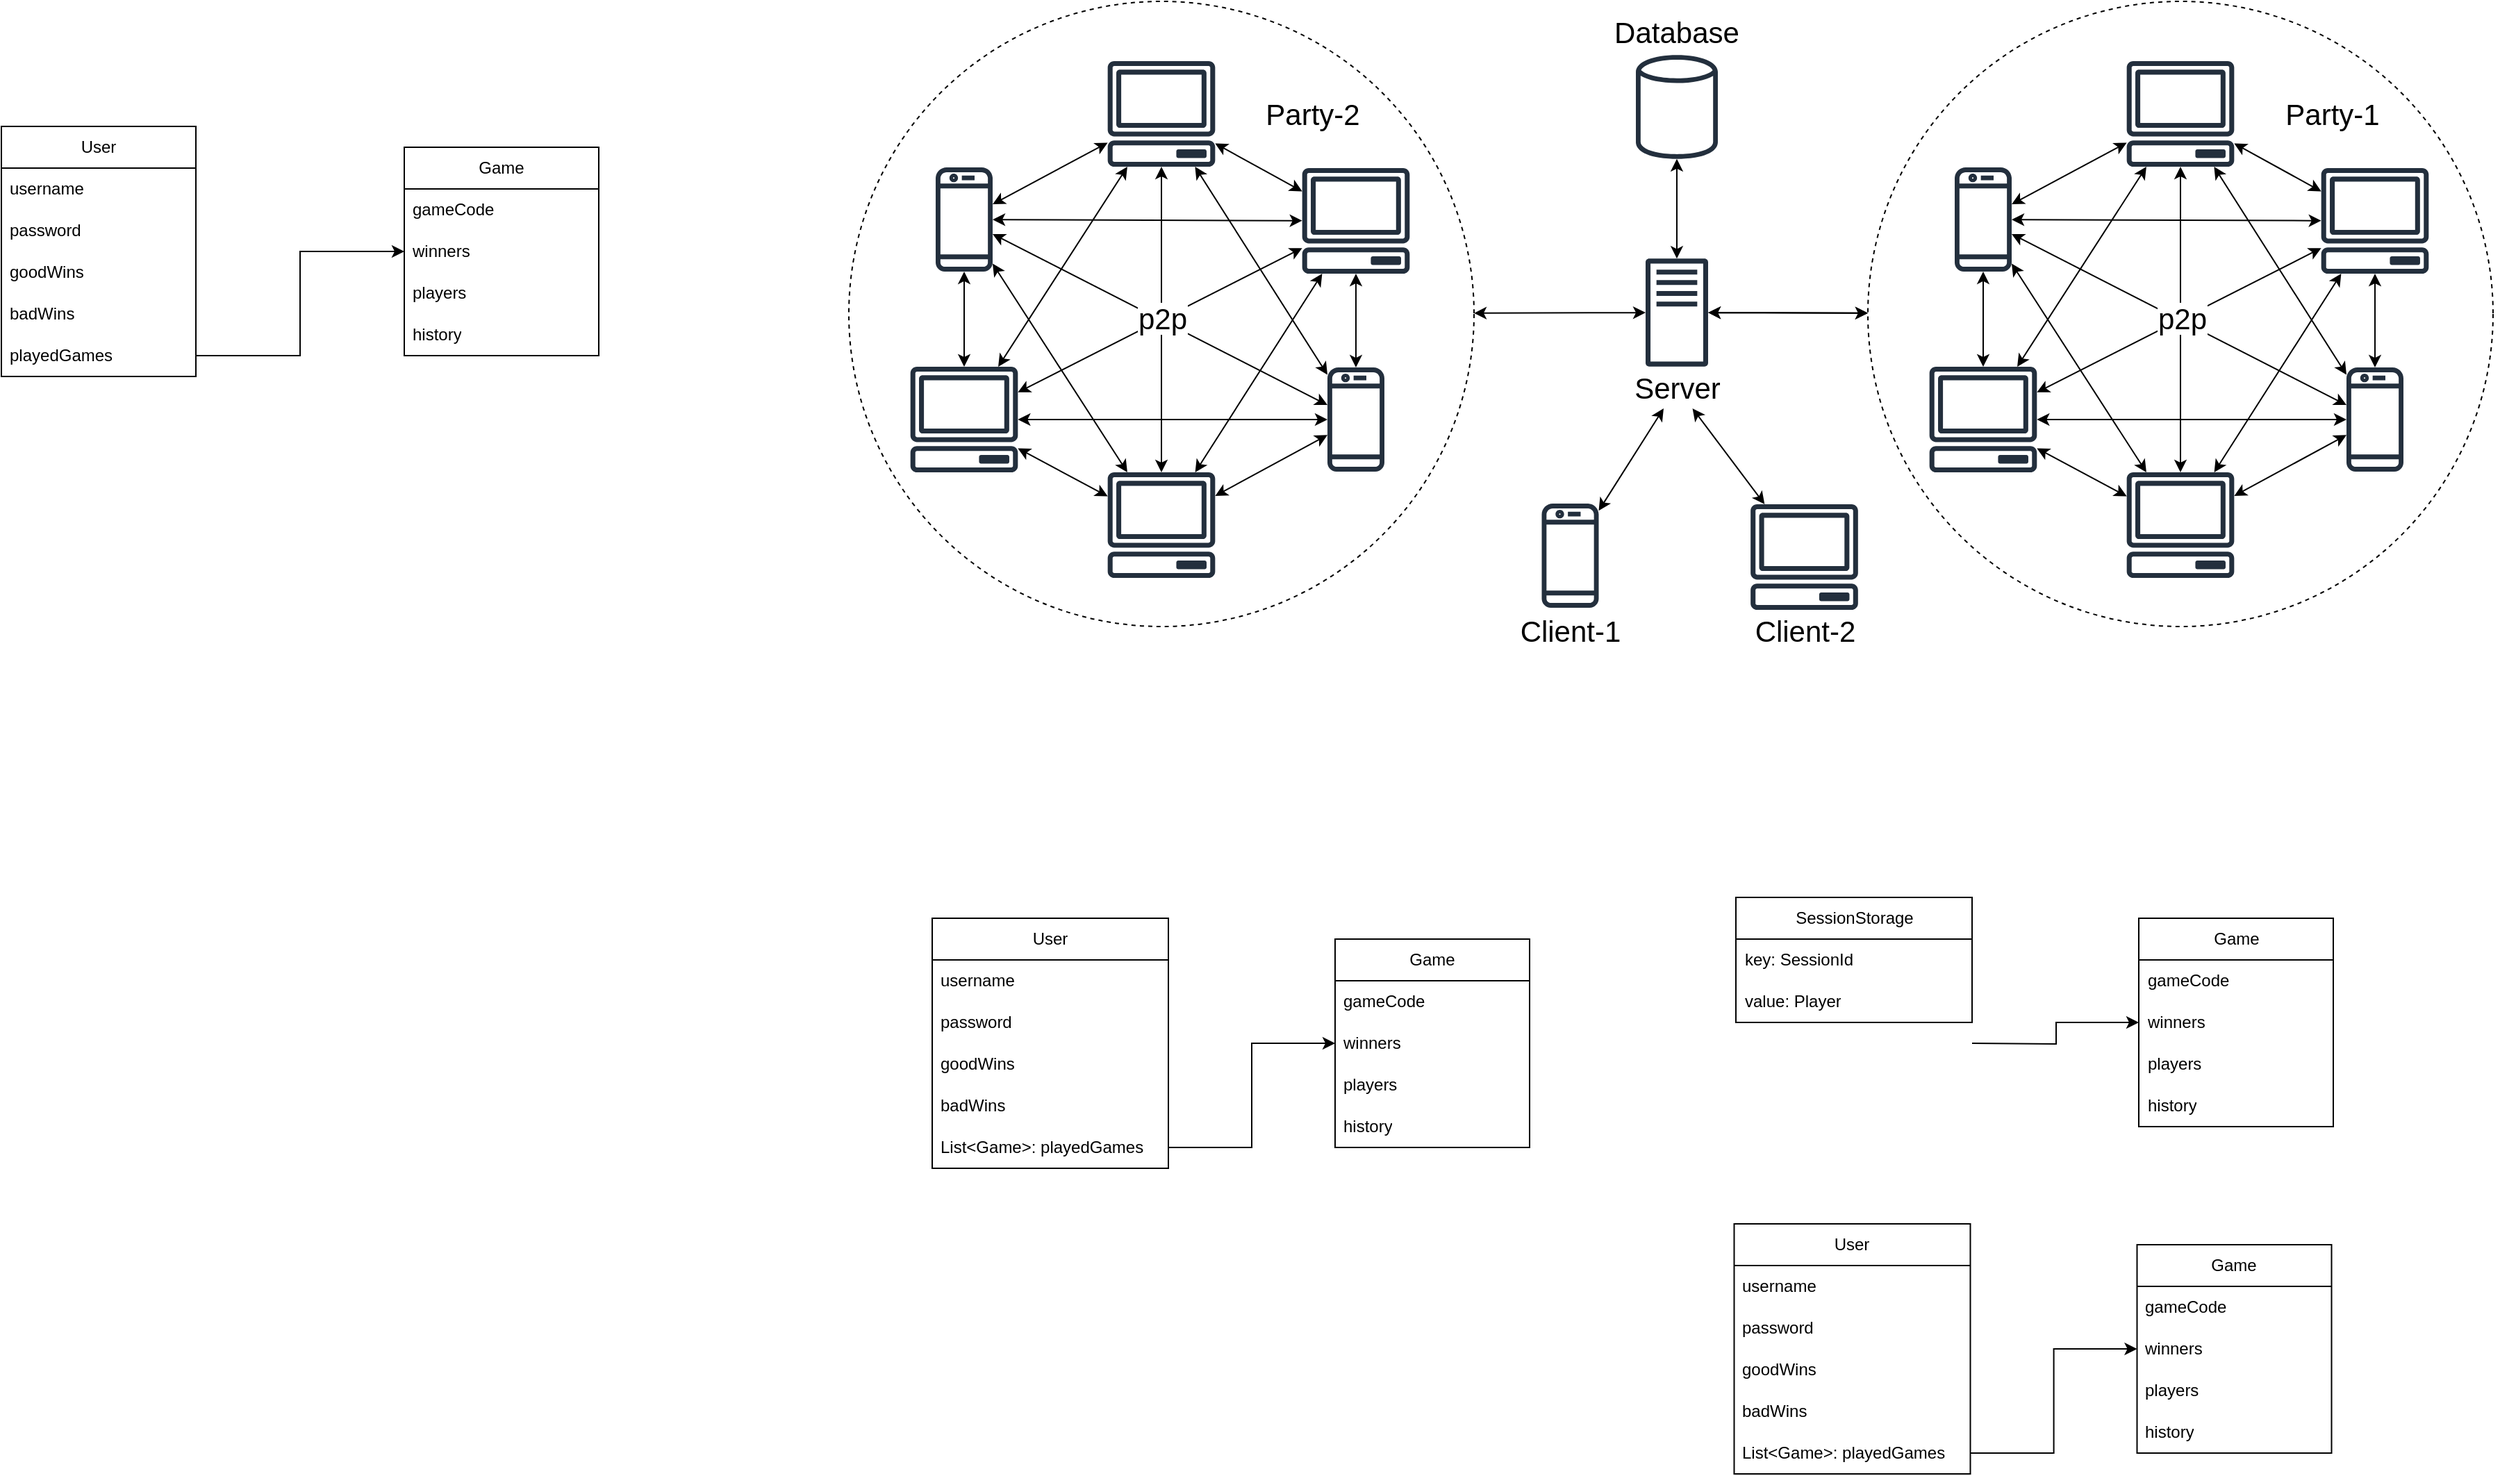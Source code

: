 <mxfile version="24.2.8" type="device">
  <diagram id="tWl_Ps391weYdyjLJABq" name="Page-1">
    <mxGraphModel dx="2219" dy="-286" grid="1" gridSize="10" guides="1" tooltips="1" connect="1" arrows="1" fold="1" page="1" pageScale="1" pageWidth="1169" pageHeight="827" math="0" shadow="0">
      <root>
        <mxCell id="0" />
        <mxCell id="1" parent="0" />
        <mxCell id="bXdORtKbcN5_zGOZKc8t-87" value="" style="group" parent="1" vertex="1" connectable="0">
          <mxGeometry x="577.5" y="953" width="410" height="420" as="geometry" />
        </mxCell>
        <mxCell id="bXdORtKbcN5_zGOZKc8t-68" value="" style="sketch=0;outlineConnect=0;fontColor=#232F3E;gradientColor=none;fillColor=#232F3D;strokeColor=none;dashed=0;verticalLabelPosition=bottom;verticalAlign=top;align=center;html=1;fontSize=12;fontStyle=0;aspect=fixed;pointerEvents=1;shape=mxgraph.aws4.client;" parent="bXdORtKbcN5_zGOZKc8t-87" vertex="1">
          <mxGeometry x="142" width="78" height="76" as="geometry" />
        </mxCell>
        <mxCell id="bXdORtKbcN5_zGOZKc8t-69" value="" style="rounded=0;orthogonalLoop=1;jettySize=auto;html=1;strokeColor=default;startArrow=classic;startFill=1;" parent="bXdORtKbcN5_zGOZKc8t-87" source="bXdORtKbcN5_zGOZKc8t-72" target="bXdORtKbcN5_zGOZKc8t-68" edge="1">
          <mxGeometry relative="1" as="geometry" />
        </mxCell>
        <mxCell id="bXdORtKbcN5_zGOZKc8t-72" value="" style="sketch=0;outlineConnect=0;fontColor=#232F3E;gradientColor=none;fillColor=#232F3D;strokeColor=none;dashed=0;verticalLabelPosition=bottom;verticalAlign=top;align=center;html=1;fontSize=12;fontStyle=0;aspect=fixed;pointerEvents=1;shape=mxgraph.aws4.mobile_client;" parent="bXdORtKbcN5_zGOZKc8t-87" vertex="1">
          <mxGeometry x="18.5" y="75" width="41" height="78" as="geometry" />
        </mxCell>
        <mxCell id="bXdORtKbcN5_zGOZKc8t-74" value="" style="sketch=0;outlineConnect=0;fontColor=#232F3E;gradientColor=none;fillColor=#232F3D;strokeColor=none;dashed=0;verticalLabelPosition=bottom;verticalAlign=top;align=center;html=1;fontSize=12;fontStyle=0;aspect=fixed;pointerEvents=1;shape=mxgraph.aws4.client;" parent="bXdORtKbcN5_zGOZKc8t-87" vertex="1">
          <mxGeometry y="220" width="78" height="76" as="geometry" />
        </mxCell>
        <mxCell id="bXdORtKbcN5_zGOZKc8t-70" value="" style="edgeStyle=none;rounded=0;orthogonalLoop=1;jettySize=auto;html=1;startArrow=classic;startFill=1;strokeColor=default;" parent="bXdORtKbcN5_zGOZKc8t-87" source="bXdORtKbcN5_zGOZKc8t-72" target="bXdORtKbcN5_zGOZKc8t-74" edge="1">
          <mxGeometry relative="1" as="geometry" />
        </mxCell>
        <mxCell id="bXdORtKbcN5_zGOZKc8t-76" value="" style="sketch=0;outlineConnect=0;fontColor=#232F3E;gradientColor=none;fillColor=#232F3D;strokeColor=none;dashed=0;verticalLabelPosition=bottom;verticalAlign=top;align=center;html=1;fontSize=12;fontStyle=0;aspect=fixed;pointerEvents=1;shape=mxgraph.aws4.client;" parent="bXdORtKbcN5_zGOZKc8t-87" vertex="1">
          <mxGeometry x="282" y="77" width="78" height="76" as="geometry" />
        </mxCell>
        <mxCell id="bXdORtKbcN5_zGOZKc8t-66" value="" style="edgeStyle=none;rounded=0;orthogonalLoop=1;jettySize=auto;html=1;startArrow=classic;startFill=1;strokeColor=default;" parent="bXdORtKbcN5_zGOZKc8t-87" source="bXdORtKbcN5_zGOZKc8t-68" target="bXdORtKbcN5_zGOZKc8t-76" edge="1">
          <mxGeometry relative="1" as="geometry" />
        </mxCell>
        <mxCell id="bXdORtKbcN5_zGOZKc8t-71" value="" style="edgeStyle=none;rounded=0;orthogonalLoop=1;jettySize=auto;html=1;startArrow=classic;startFill=1;strokeColor=default;" parent="bXdORtKbcN5_zGOZKc8t-87" source="bXdORtKbcN5_zGOZKc8t-72" target="bXdORtKbcN5_zGOZKc8t-76" edge="1">
          <mxGeometry relative="1" as="geometry" />
        </mxCell>
        <mxCell id="bXdORtKbcN5_zGOZKc8t-77" value="" style="edgeStyle=none;rounded=0;orthogonalLoop=1;jettySize=auto;html=1;startArrow=classic;startFill=1;strokeColor=default;" parent="bXdORtKbcN5_zGOZKc8t-87" source="bXdORtKbcN5_zGOZKc8t-80" target="bXdORtKbcN5_zGOZKc8t-74" edge="1">
          <mxGeometry relative="1" as="geometry">
            <mxPoint x="150" y="247" as="sourcePoint" />
          </mxGeometry>
        </mxCell>
        <mxCell id="bXdORtKbcN5_zGOZKc8t-78" value="" style="sketch=0;outlineConnect=0;fontColor=#232F3E;gradientColor=none;fillColor=#232F3D;strokeColor=none;dashed=0;verticalLabelPosition=bottom;verticalAlign=top;align=center;html=1;fontSize=12;fontStyle=0;aspect=fixed;pointerEvents=1;shape=mxgraph.aws4.client;" parent="bXdORtKbcN5_zGOZKc8t-87" vertex="1">
          <mxGeometry x="142" y="296" width="78" height="76" as="geometry" />
        </mxCell>
        <mxCell id="bXdORtKbcN5_zGOZKc8t-79" value="" style="edgeStyle=none;rounded=0;orthogonalLoop=1;jettySize=auto;html=1;startArrow=classic;startFill=1;strokeColor=default;" parent="bXdORtKbcN5_zGOZKc8t-87" source="bXdORtKbcN5_zGOZKc8t-80" target="bXdORtKbcN5_zGOZKc8t-78" edge="1">
          <mxGeometry relative="1" as="geometry" />
        </mxCell>
        <mxCell id="bXdORtKbcN5_zGOZKc8t-80" value="" style="sketch=0;outlineConnect=0;fontColor=#232F3E;gradientColor=none;fillColor=#232F3D;strokeColor=none;dashed=0;verticalLabelPosition=bottom;verticalAlign=top;align=center;html=1;fontSize=12;fontStyle=0;aspect=fixed;pointerEvents=1;shape=mxgraph.aws4.mobile_client;" parent="bXdORtKbcN5_zGOZKc8t-87" vertex="1">
          <mxGeometry x="300.5" y="219" width="41" height="78" as="geometry" />
        </mxCell>
        <mxCell id="bXdORtKbcN5_zGOZKc8t-81" value="" style="edgeStyle=none;rounded=0;orthogonalLoop=1;jettySize=auto;html=1;startArrow=classic;startFill=1;strokeColor=default;" parent="bXdORtKbcN5_zGOZKc8t-87" source="bXdORtKbcN5_zGOZKc8t-76" target="bXdORtKbcN5_zGOZKc8t-74" edge="1">
          <mxGeometry relative="1" as="geometry">
            <mxPoint x="310.5" y="268.0" as="sourcePoint" />
            <mxPoint x="87.665" y="268" as="targetPoint" />
          </mxGeometry>
        </mxCell>
        <mxCell id="bXdORtKbcN5_zGOZKc8t-67" value="" style="edgeStyle=none;rounded=0;orthogonalLoop=1;jettySize=auto;html=1;startArrow=classic;startFill=1;strokeColor=default;" parent="bXdORtKbcN5_zGOZKc8t-87" source="bXdORtKbcN5_zGOZKc8t-68" target="bXdORtKbcN5_zGOZKc8t-78" edge="1">
          <mxGeometry relative="1" as="geometry">
            <mxPoint x="181.0" y="156" as="targetPoint" />
          </mxGeometry>
        </mxCell>
        <mxCell id="bXdORtKbcN5_zGOZKc8t-82" value="" style="edgeStyle=none;rounded=0;orthogonalLoop=1;jettySize=auto;html=1;startArrow=classic;startFill=1;strokeColor=default;" parent="bXdORtKbcN5_zGOZKc8t-87" source="bXdORtKbcN5_zGOZKc8t-68" target="bXdORtKbcN5_zGOZKc8t-74" edge="1">
          <mxGeometry relative="1" as="geometry">
            <mxPoint x="320.5" y="278.0" as="sourcePoint" />
            <mxPoint x="97.665" y="278" as="targetPoint" />
          </mxGeometry>
        </mxCell>
        <mxCell id="bXdORtKbcN5_zGOZKc8t-83" value="" style="edgeStyle=none;rounded=0;orthogonalLoop=1;jettySize=auto;html=1;startArrow=classic;startFill=1;strokeColor=default;" parent="bXdORtKbcN5_zGOZKc8t-87" source="bXdORtKbcN5_zGOZKc8t-72" target="bXdORtKbcN5_zGOZKc8t-80" edge="1">
          <mxGeometry relative="1" as="geometry">
            <mxPoint x="69.5" y="124.073" as="sourcePoint" />
            <mxPoint x="292.335" y="124.863" as="targetPoint" />
          </mxGeometry>
        </mxCell>
        <mxCell id="bXdORtKbcN5_zGOZKc8t-73" value="" style="edgeStyle=none;rounded=0;orthogonalLoop=1;jettySize=auto;html=1;startArrow=classic;startFill=1;strokeColor=default;" parent="bXdORtKbcN5_zGOZKc8t-87" source="bXdORtKbcN5_zGOZKc8t-74" target="bXdORtKbcN5_zGOZKc8t-78" edge="1">
          <mxGeometry relative="1" as="geometry" />
        </mxCell>
        <mxCell id="bXdORtKbcN5_zGOZKc8t-84" value="" style="edgeStyle=none;rounded=0;orthogonalLoop=1;jettySize=auto;html=1;startArrow=classic;startFill=1;strokeColor=default;" parent="bXdORtKbcN5_zGOZKc8t-87" source="bXdORtKbcN5_zGOZKc8t-72" target="bXdORtKbcN5_zGOZKc8t-78" edge="1">
          <mxGeometry relative="1" as="geometry">
            <mxPoint x="69.5" y="134.468" as="sourcePoint" />
            <mxPoint x="310.5" y="257.532" as="targetPoint" />
          </mxGeometry>
        </mxCell>
        <mxCell id="bXdORtKbcN5_zGOZKc8t-85" value="" style="edgeStyle=none;rounded=0;orthogonalLoop=1;jettySize=auto;html=1;startArrow=classic;startFill=1;strokeColor=default;" parent="bXdORtKbcN5_zGOZKc8t-87" source="bXdORtKbcN5_zGOZKc8t-68" target="bXdORtKbcN5_zGOZKc8t-80" edge="1">
          <mxGeometry relative="1" as="geometry">
            <mxPoint x="191.0" y="86" as="sourcePoint" />
            <mxPoint x="191.0" y="306" as="targetPoint" />
          </mxGeometry>
        </mxCell>
        <mxCell id="bXdORtKbcN5_zGOZKc8t-75" value="" style="edgeStyle=none;rounded=0;orthogonalLoop=1;jettySize=auto;html=1;startArrow=classic;startFill=1;strokeColor=default;" parent="bXdORtKbcN5_zGOZKc8t-87" source="bXdORtKbcN5_zGOZKc8t-76" target="bXdORtKbcN5_zGOZKc8t-80" edge="1">
          <mxGeometry relative="1" as="geometry" />
        </mxCell>
        <mxCell id="bXdORtKbcN5_zGOZKc8t-86" value="" style="edgeStyle=none;rounded=0;orthogonalLoop=1;jettySize=auto;html=1;startArrow=classic;startFill=1;strokeColor=default;" parent="bXdORtKbcN5_zGOZKc8t-87" source="bXdORtKbcN5_zGOZKc8t-76" target="bXdORtKbcN5_zGOZKc8t-78" edge="1">
          <mxGeometry relative="1" as="geometry">
            <mxPoint x="201.0" y="96" as="sourcePoint" />
            <mxPoint x="201.0" y="316" as="targetPoint" />
          </mxGeometry>
        </mxCell>
        <mxCell id="bXdORtKbcN5_zGOZKc8t-88" value="" style="ellipse;whiteSpace=wrap;html=1;dashed=1;fillColor=none;" parent="bXdORtKbcN5_zGOZKc8t-87" vertex="1">
          <mxGeometry x="-44" y="-43" width="450" height="450" as="geometry" />
        </mxCell>
        <mxCell id="bXdORtKbcN5_zGOZKc8t-89" value="&lt;font style=&quot;font-size: 21px ; background-color: rgb(255 , 255 , 255)&quot;&gt;p2p&lt;/font&gt;" style="text;html=1;strokeColor=none;fillColor=none;align=center;verticalAlign=middle;whiteSpace=wrap;rounded=0;dashed=1;" parent="bXdORtKbcN5_zGOZKc8t-87" vertex="1">
          <mxGeometry x="142" y="160" width="80" height="50" as="geometry" />
        </mxCell>
        <mxCell id="bXdORtKbcN5_zGOZKc8t-90" value="Party-1" style="text;html=1;strokeColor=none;fillColor=none;align=center;verticalAlign=middle;whiteSpace=wrap;rounded=0;dashed=1;labelBackgroundColor=none;fontSize=21;" parent="bXdORtKbcN5_zGOZKc8t-87" vertex="1">
          <mxGeometry x="250" y="23" width="80" height="30" as="geometry" />
        </mxCell>
        <mxCell id="bXdORtKbcN5_zGOZKc8t-91" value="" style="group" parent="1" vertex="1" connectable="0">
          <mxGeometry x="-156" y="953" width="410" height="420" as="geometry" />
        </mxCell>
        <mxCell id="bXdORtKbcN5_zGOZKc8t-92" value="" style="sketch=0;outlineConnect=0;fontColor=#232F3E;gradientColor=none;fillColor=#232F3D;strokeColor=none;dashed=0;verticalLabelPosition=bottom;verticalAlign=top;align=center;html=1;fontSize=12;fontStyle=0;aspect=fixed;pointerEvents=1;shape=mxgraph.aws4.client;" parent="bXdORtKbcN5_zGOZKc8t-91" vertex="1">
          <mxGeometry x="142" width="78" height="76" as="geometry" />
        </mxCell>
        <mxCell id="bXdORtKbcN5_zGOZKc8t-93" value="" style="rounded=0;orthogonalLoop=1;jettySize=auto;html=1;strokeColor=default;startArrow=classic;startFill=1;" parent="bXdORtKbcN5_zGOZKc8t-91" source="bXdORtKbcN5_zGOZKc8t-94" target="bXdORtKbcN5_zGOZKc8t-92" edge="1">
          <mxGeometry relative="1" as="geometry" />
        </mxCell>
        <mxCell id="bXdORtKbcN5_zGOZKc8t-94" value="" style="sketch=0;outlineConnect=0;fontColor=#232F3E;gradientColor=none;fillColor=#232F3D;strokeColor=none;dashed=0;verticalLabelPosition=bottom;verticalAlign=top;align=center;html=1;fontSize=12;fontStyle=0;aspect=fixed;pointerEvents=1;shape=mxgraph.aws4.mobile_client;" parent="bXdORtKbcN5_zGOZKc8t-91" vertex="1">
          <mxGeometry x="18.5" y="75" width="41" height="78" as="geometry" />
        </mxCell>
        <mxCell id="bXdORtKbcN5_zGOZKc8t-95" value="" style="sketch=0;outlineConnect=0;fontColor=#232F3E;gradientColor=none;fillColor=#232F3D;strokeColor=none;dashed=0;verticalLabelPosition=bottom;verticalAlign=top;align=center;html=1;fontSize=12;fontStyle=0;aspect=fixed;pointerEvents=1;shape=mxgraph.aws4.client;" parent="bXdORtKbcN5_zGOZKc8t-91" vertex="1">
          <mxGeometry y="220" width="78" height="76" as="geometry" />
        </mxCell>
        <mxCell id="bXdORtKbcN5_zGOZKc8t-96" value="" style="edgeStyle=none;rounded=0;orthogonalLoop=1;jettySize=auto;html=1;startArrow=classic;startFill=1;strokeColor=default;" parent="bXdORtKbcN5_zGOZKc8t-91" source="bXdORtKbcN5_zGOZKc8t-94" target="bXdORtKbcN5_zGOZKc8t-95" edge="1">
          <mxGeometry relative="1" as="geometry" />
        </mxCell>
        <mxCell id="bXdORtKbcN5_zGOZKc8t-97" value="" style="sketch=0;outlineConnect=0;fontColor=#232F3E;gradientColor=none;fillColor=#232F3D;strokeColor=none;dashed=0;verticalLabelPosition=bottom;verticalAlign=top;align=center;html=1;fontSize=12;fontStyle=0;aspect=fixed;pointerEvents=1;shape=mxgraph.aws4.client;" parent="bXdORtKbcN5_zGOZKc8t-91" vertex="1">
          <mxGeometry x="282" y="77" width="78" height="76" as="geometry" />
        </mxCell>
        <mxCell id="bXdORtKbcN5_zGOZKc8t-98" value="" style="edgeStyle=none;rounded=0;orthogonalLoop=1;jettySize=auto;html=1;startArrow=classic;startFill=1;strokeColor=default;" parent="bXdORtKbcN5_zGOZKc8t-91" source="bXdORtKbcN5_zGOZKc8t-92" target="bXdORtKbcN5_zGOZKc8t-97" edge="1">
          <mxGeometry relative="1" as="geometry" />
        </mxCell>
        <mxCell id="bXdORtKbcN5_zGOZKc8t-99" value="" style="edgeStyle=none;rounded=0;orthogonalLoop=1;jettySize=auto;html=1;startArrow=classic;startFill=1;strokeColor=default;" parent="bXdORtKbcN5_zGOZKc8t-91" source="bXdORtKbcN5_zGOZKc8t-94" target="bXdORtKbcN5_zGOZKc8t-97" edge="1">
          <mxGeometry relative="1" as="geometry" />
        </mxCell>
        <mxCell id="bXdORtKbcN5_zGOZKc8t-100" value="" style="edgeStyle=none;rounded=0;orthogonalLoop=1;jettySize=auto;html=1;startArrow=classic;startFill=1;strokeColor=default;" parent="bXdORtKbcN5_zGOZKc8t-91" source="bXdORtKbcN5_zGOZKc8t-103" target="bXdORtKbcN5_zGOZKc8t-95" edge="1">
          <mxGeometry relative="1" as="geometry">
            <mxPoint x="150" y="247" as="sourcePoint" />
          </mxGeometry>
        </mxCell>
        <mxCell id="bXdORtKbcN5_zGOZKc8t-101" value="" style="sketch=0;outlineConnect=0;fontColor=#232F3E;gradientColor=none;fillColor=#232F3D;strokeColor=none;dashed=0;verticalLabelPosition=bottom;verticalAlign=top;align=center;html=1;fontSize=12;fontStyle=0;aspect=fixed;pointerEvents=1;shape=mxgraph.aws4.client;" parent="bXdORtKbcN5_zGOZKc8t-91" vertex="1">
          <mxGeometry x="142" y="296" width="78" height="76" as="geometry" />
        </mxCell>
        <mxCell id="bXdORtKbcN5_zGOZKc8t-102" value="" style="edgeStyle=none;rounded=0;orthogonalLoop=1;jettySize=auto;html=1;startArrow=classic;startFill=1;strokeColor=default;" parent="bXdORtKbcN5_zGOZKc8t-91" source="bXdORtKbcN5_zGOZKc8t-103" target="bXdORtKbcN5_zGOZKc8t-101" edge="1">
          <mxGeometry relative="1" as="geometry" />
        </mxCell>
        <mxCell id="bXdORtKbcN5_zGOZKc8t-103" value="" style="sketch=0;outlineConnect=0;fontColor=#232F3E;gradientColor=none;fillColor=#232F3D;strokeColor=none;dashed=0;verticalLabelPosition=bottom;verticalAlign=top;align=center;html=1;fontSize=12;fontStyle=0;aspect=fixed;pointerEvents=1;shape=mxgraph.aws4.mobile_client;" parent="bXdORtKbcN5_zGOZKc8t-91" vertex="1">
          <mxGeometry x="300.5" y="219" width="41" height="78" as="geometry" />
        </mxCell>
        <mxCell id="bXdORtKbcN5_zGOZKc8t-104" value="" style="edgeStyle=none;rounded=0;orthogonalLoop=1;jettySize=auto;html=1;startArrow=classic;startFill=1;strokeColor=default;" parent="bXdORtKbcN5_zGOZKc8t-91" source="bXdORtKbcN5_zGOZKc8t-97" target="bXdORtKbcN5_zGOZKc8t-95" edge="1">
          <mxGeometry relative="1" as="geometry">
            <mxPoint x="310.5" y="268.0" as="sourcePoint" />
            <mxPoint x="87.665" y="268" as="targetPoint" />
          </mxGeometry>
        </mxCell>
        <mxCell id="bXdORtKbcN5_zGOZKc8t-105" value="" style="edgeStyle=none;rounded=0;orthogonalLoop=1;jettySize=auto;html=1;startArrow=classic;startFill=1;strokeColor=default;" parent="bXdORtKbcN5_zGOZKc8t-91" source="bXdORtKbcN5_zGOZKc8t-92" target="bXdORtKbcN5_zGOZKc8t-101" edge="1">
          <mxGeometry relative="1" as="geometry">
            <mxPoint x="181.0" y="156" as="targetPoint" />
          </mxGeometry>
        </mxCell>
        <mxCell id="bXdORtKbcN5_zGOZKc8t-106" value="" style="edgeStyle=none;rounded=0;orthogonalLoop=1;jettySize=auto;html=1;startArrow=classic;startFill=1;strokeColor=default;" parent="bXdORtKbcN5_zGOZKc8t-91" source="bXdORtKbcN5_zGOZKc8t-92" target="bXdORtKbcN5_zGOZKc8t-95" edge="1">
          <mxGeometry relative="1" as="geometry">
            <mxPoint x="320.5" y="278.0" as="sourcePoint" />
            <mxPoint x="97.665" y="278" as="targetPoint" />
          </mxGeometry>
        </mxCell>
        <mxCell id="bXdORtKbcN5_zGOZKc8t-107" value="" style="edgeStyle=none;rounded=0;orthogonalLoop=1;jettySize=auto;html=1;startArrow=classic;startFill=1;strokeColor=default;" parent="bXdORtKbcN5_zGOZKc8t-91" source="bXdORtKbcN5_zGOZKc8t-94" target="bXdORtKbcN5_zGOZKc8t-103" edge="1">
          <mxGeometry relative="1" as="geometry">
            <mxPoint x="69.5" y="124.073" as="sourcePoint" />
            <mxPoint x="292.335" y="124.863" as="targetPoint" />
          </mxGeometry>
        </mxCell>
        <mxCell id="bXdORtKbcN5_zGOZKc8t-108" value="" style="edgeStyle=none;rounded=0;orthogonalLoop=1;jettySize=auto;html=1;startArrow=classic;startFill=1;strokeColor=default;" parent="bXdORtKbcN5_zGOZKc8t-91" source="bXdORtKbcN5_zGOZKc8t-95" target="bXdORtKbcN5_zGOZKc8t-101" edge="1">
          <mxGeometry relative="1" as="geometry" />
        </mxCell>
        <mxCell id="bXdORtKbcN5_zGOZKc8t-109" value="" style="edgeStyle=none;rounded=0;orthogonalLoop=1;jettySize=auto;html=1;startArrow=classic;startFill=1;strokeColor=default;" parent="bXdORtKbcN5_zGOZKc8t-91" source="bXdORtKbcN5_zGOZKc8t-94" target="bXdORtKbcN5_zGOZKc8t-101" edge="1">
          <mxGeometry relative="1" as="geometry">
            <mxPoint x="69.5" y="134.468" as="sourcePoint" />
            <mxPoint x="310.5" y="257.532" as="targetPoint" />
          </mxGeometry>
        </mxCell>
        <mxCell id="bXdORtKbcN5_zGOZKc8t-110" value="" style="edgeStyle=none;rounded=0;orthogonalLoop=1;jettySize=auto;html=1;startArrow=classic;startFill=1;strokeColor=default;" parent="bXdORtKbcN5_zGOZKc8t-91" source="bXdORtKbcN5_zGOZKc8t-92" target="bXdORtKbcN5_zGOZKc8t-103" edge="1">
          <mxGeometry relative="1" as="geometry">
            <mxPoint x="191.0" y="86" as="sourcePoint" />
            <mxPoint x="191.0" y="306" as="targetPoint" />
          </mxGeometry>
        </mxCell>
        <mxCell id="bXdORtKbcN5_zGOZKc8t-111" value="" style="edgeStyle=none;rounded=0;orthogonalLoop=1;jettySize=auto;html=1;startArrow=classic;startFill=1;strokeColor=default;" parent="bXdORtKbcN5_zGOZKc8t-91" source="bXdORtKbcN5_zGOZKc8t-97" target="bXdORtKbcN5_zGOZKc8t-103" edge="1">
          <mxGeometry relative="1" as="geometry" />
        </mxCell>
        <mxCell id="bXdORtKbcN5_zGOZKc8t-112" value="" style="edgeStyle=none;rounded=0;orthogonalLoop=1;jettySize=auto;html=1;startArrow=classic;startFill=1;strokeColor=default;" parent="bXdORtKbcN5_zGOZKc8t-91" source="bXdORtKbcN5_zGOZKc8t-97" target="bXdORtKbcN5_zGOZKc8t-101" edge="1">
          <mxGeometry relative="1" as="geometry">
            <mxPoint x="201.0" y="96" as="sourcePoint" />
            <mxPoint x="201.0" y="316" as="targetPoint" />
          </mxGeometry>
        </mxCell>
        <mxCell id="bXdORtKbcN5_zGOZKc8t-113" value="" style="ellipse;whiteSpace=wrap;html=1;dashed=1;fillColor=none;" parent="bXdORtKbcN5_zGOZKc8t-91" vertex="1">
          <mxGeometry x="-44" y="-43" width="450" height="450" as="geometry" />
        </mxCell>
        <mxCell id="bXdORtKbcN5_zGOZKc8t-114" value="&lt;font style=&quot;font-size: 21px ; background-color: rgb(255 , 255 , 255)&quot;&gt;p2p&lt;/font&gt;" style="text;html=1;strokeColor=none;fillColor=none;align=center;verticalAlign=middle;whiteSpace=wrap;rounded=0;dashed=1;" parent="bXdORtKbcN5_zGOZKc8t-91" vertex="1">
          <mxGeometry x="142" y="160" width="80" height="50" as="geometry" />
        </mxCell>
        <mxCell id="bXdORtKbcN5_zGOZKc8t-115" value="Party-2" style="text;html=1;strokeColor=none;fillColor=none;align=center;verticalAlign=middle;whiteSpace=wrap;rounded=0;dashed=1;labelBackgroundColor=none;fontSize=21;" parent="bXdORtKbcN5_zGOZKc8t-91" vertex="1">
          <mxGeometry x="250" y="23" width="80" height="30" as="geometry" />
        </mxCell>
        <mxCell id="bXdORtKbcN5_zGOZKc8t-118" value="" style="group" parent="1" vertex="1" connectable="0">
          <mxGeometry x="354.75" y="1095" width="82.5" height="108" as="geometry" />
        </mxCell>
        <mxCell id="bXdORtKbcN5_zGOZKc8t-116" value="" style="sketch=0;outlineConnect=0;fontColor=#232F3E;gradientColor=none;fillColor=#232F3D;strokeColor=none;dashed=0;verticalLabelPosition=bottom;verticalAlign=top;align=center;html=1;fontSize=12;fontStyle=0;aspect=fixed;pointerEvents=1;shape=mxgraph.aws4.traditional_server;labelBackgroundColor=none;" parent="bXdORtKbcN5_zGOZKc8t-118" vertex="1">
          <mxGeometry x="18.75" width="45" height="78" as="geometry" />
        </mxCell>
        <mxCell id="bXdORtKbcN5_zGOZKc8t-117" value="Server" style="text;html=1;strokeColor=none;fillColor=none;align=center;verticalAlign=middle;whiteSpace=wrap;rounded=0;dashed=1;labelBackgroundColor=none;fontSize=21;" parent="bXdORtKbcN5_zGOZKc8t-118" vertex="1">
          <mxGeometry y="78" width="82.5" height="30" as="geometry" />
        </mxCell>
        <mxCell id="bXdORtKbcN5_zGOZKc8t-127" value="" style="group" parent="1" vertex="1" connectable="0">
          <mxGeometry x="336" y="917" width="120" height="108" as="geometry" />
        </mxCell>
        <mxCell id="bXdORtKbcN5_zGOZKc8t-123" value="" style="sketch=0;outlineConnect=0;fontColor=#232F3E;gradientColor=none;fillColor=#232F3D;strokeColor=none;dashed=0;verticalLabelPosition=bottom;verticalAlign=top;align=center;html=1;fontSize=12;fontStyle=0;aspect=fixed;pointerEvents=1;shape=mxgraph.aws4.generic_database;labelBackgroundColor=none;" parent="bXdORtKbcN5_zGOZKc8t-127" vertex="1">
          <mxGeometry x="30.5" y="30" width="59" height="78" as="geometry" />
        </mxCell>
        <mxCell id="bXdORtKbcN5_zGOZKc8t-124" value="Database" style="text;html=1;strokeColor=none;fillColor=none;align=center;verticalAlign=middle;whiteSpace=wrap;rounded=0;labelBackgroundColor=none;fontSize=21;" parent="bXdORtKbcN5_zGOZKc8t-127" vertex="1">
          <mxGeometry width="120" height="30" as="geometry" />
        </mxCell>
        <mxCell id="bXdORtKbcN5_zGOZKc8t-128" value="" style="edgeStyle=none;rounded=0;orthogonalLoop=1;jettySize=auto;html=1;fontSize=21;startArrow=classic;startFill=1;strokeColor=default;" parent="1" source="bXdORtKbcN5_zGOZKc8t-123" target="bXdORtKbcN5_zGOZKc8t-116" edge="1">
          <mxGeometry relative="1" as="geometry" />
        </mxCell>
        <mxCell id="bXdORtKbcN5_zGOZKc8t-129" style="edgeStyle=none;rounded=0;orthogonalLoop=1;jettySize=auto;html=1;fontSize=21;startArrow=classic;startFill=1;strokeColor=default;" parent="1" source="bXdORtKbcN5_zGOZKc8t-116" target="bXdORtKbcN5_zGOZKc8t-113" edge="1">
          <mxGeometry relative="1" as="geometry" />
        </mxCell>
        <mxCell id="bXdORtKbcN5_zGOZKc8t-130" style="edgeStyle=none;rounded=0;orthogonalLoop=1;jettySize=auto;html=1;fontSize=21;startArrow=classic;startFill=1;strokeColor=default;" parent="1" source="bXdORtKbcN5_zGOZKc8t-116" target="bXdORtKbcN5_zGOZKc8t-88" edge="1">
          <mxGeometry relative="1" as="geometry" />
        </mxCell>
        <mxCell id="bXdORtKbcN5_zGOZKc8t-131" style="edgeStyle=none;rounded=0;orthogonalLoop=1;jettySize=auto;html=1;fontSize=21;startArrow=classic;startFill=1;strokeColor=default;" parent="1" source="bXdORtKbcN5_zGOZKc8t-116" target="bXdORtKbcN5_zGOZKc8t-88" edge="1">
          <mxGeometry relative="1" as="geometry" />
        </mxCell>
        <mxCell id="bXdORtKbcN5_zGOZKc8t-136" value="" style="edgeStyle=none;rounded=0;orthogonalLoop=1;jettySize=auto;html=1;fontSize=21;startArrow=classic;startFill=1;strokeColor=default;" parent="1" source="bXdORtKbcN5_zGOZKc8t-132" target="bXdORtKbcN5_zGOZKc8t-117" edge="1">
          <mxGeometry relative="1" as="geometry" />
        </mxCell>
        <mxCell id="bXdORtKbcN5_zGOZKc8t-137" value="" style="edgeStyle=none;rounded=0;orthogonalLoop=1;jettySize=auto;html=1;fontSize=21;startArrow=classic;startFill=1;strokeColor=default;" parent="1" source="bXdORtKbcN5_zGOZKc8t-133" target="bXdORtKbcN5_zGOZKc8t-117" edge="1">
          <mxGeometry relative="1" as="geometry" />
        </mxCell>
        <mxCell id="bXdORtKbcN5_zGOZKc8t-138" value="" style="group" parent="1" vertex="1" connectable="0">
          <mxGeometry x="270" y="1270" width="98.5" height="108" as="geometry" />
        </mxCell>
        <mxCell id="bXdORtKbcN5_zGOZKc8t-132" value="" style="sketch=0;outlineConnect=0;fontColor=#232F3E;gradientColor=none;fillColor=#232F3D;strokeColor=none;dashed=0;verticalLabelPosition=bottom;verticalAlign=top;align=center;html=1;fontSize=12;fontStyle=0;aspect=fixed;pointerEvents=1;shape=mxgraph.aws4.mobile_client;" parent="bXdORtKbcN5_zGOZKc8t-138" vertex="1">
          <mxGeometry x="28.75" width="41" height="78" as="geometry" />
        </mxCell>
        <mxCell id="bXdORtKbcN5_zGOZKc8t-134" value="Client-1" style="text;html=1;strokeColor=none;fillColor=none;align=center;verticalAlign=middle;whiteSpace=wrap;rounded=0;labelBackgroundColor=none;fontSize=21;" parent="bXdORtKbcN5_zGOZKc8t-138" vertex="1">
          <mxGeometry y="78" width="98.5" height="30" as="geometry" />
        </mxCell>
        <mxCell id="bXdORtKbcN5_zGOZKc8t-139" value="" style="group" parent="1" vertex="1" connectable="0">
          <mxGeometry x="438.5" y="1272" width="98.5" height="106" as="geometry" />
        </mxCell>
        <mxCell id="bXdORtKbcN5_zGOZKc8t-133" value="" style="sketch=0;outlineConnect=0;fontColor=#232F3E;gradientColor=none;fillColor=#232F3D;strokeColor=none;dashed=0;verticalLabelPosition=bottom;verticalAlign=top;align=center;html=1;fontSize=12;fontStyle=0;aspect=fixed;pointerEvents=1;shape=mxgraph.aws4.client;" parent="bXdORtKbcN5_zGOZKc8t-139" vertex="1">
          <mxGeometry x="10.25" width="78" height="76" as="geometry" />
        </mxCell>
        <mxCell id="bXdORtKbcN5_zGOZKc8t-135" value="Client-2" style="text;html=1;strokeColor=none;fillColor=none;align=center;verticalAlign=middle;whiteSpace=wrap;rounded=0;labelBackgroundColor=none;fontSize=21;" parent="bXdORtKbcN5_zGOZKc8t-139" vertex="1">
          <mxGeometry y="76" width="98.5" height="30" as="geometry" />
        </mxCell>
        <mxCell id="ttYDakScjanj9WQfX10Z-8" value="User" style="swimlane;fontStyle=0;childLayout=stackLayout;horizontal=1;startSize=30;horizontalStack=0;resizeParent=1;resizeParentMax=0;resizeLast=0;collapsible=1;marginBottom=0;whiteSpace=wrap;html=1;" parent="1" vertex="1">
          <mxGeometry x="-810" y="1000" width="140" height="180" as="geometry">
            <mxRectangle x="180" y="1560" width="70" height="30" as="alternateBounds" />
          </mxGeometry>
        </mxCell>
        <mxCell id="ttYDakScjanj9WQfX10Z-9" value="username" style="text;strokeColor=none;fillColor=none;align=left;verticalAlign=middle;spacingLeft=4;spacingRight=4;overflow=hidden;points=[[0,0.5],[1,0.5]];portConstraint=eastwest;rotatable=0;whiteSpace=wrap;html=1;" parent="ttYDakScjanj9WQfX10Z-8" vertex="1">
          <mxGeometry y="30" width="140" height="30" as="geometry" />
        </mxCell>
        <mxCell id="ttYDakScjanj9WQfX10Z-10" value="password" style="text;strokeColor=none;fillColor=none;align=left;verticalAlign=middle;spacingLeft=4;spacingRight=4;overflow=hidden;points=[[0,0.5],[1,0.5]];portConstraint=eastwest;rotatable=0;whiteSpace=wrap;html=1;" parent="ttYDakScjanj9WQfX10Z-8" vertex="1">
          <mxGeometry y="60" width="140" height="30" as="geometry" />
        </mxCell>
        <mxCell id="ttYDakScjanj9WQfX10Z-12" value="goodWins" style="text;strokeColor=none;fillColor=none;align=left;verticalAlign=middle;spacingLeft=4;spacingRight=4;overflow=hidden;points=[[0,0.5],[1,0.5]];portConstraint=eastwest;rotatable=0;whiteSpace=wrap;html=1;" parent="ttYDakScjanj9WQfX10Z-8" vertex="1">
          <mxGeometry y="90" width="140" height="30" as="geometry" />
        </mxCell>
        <mxCell id="ttYDakScjanj9WQfX10Z-13" value="badWins" style="text;strokeColor=none;fillColor=none;align=left;verticalAlign=middle;spacingLeft=4;spacingRight=4;overflow=hidden;points=[[0,0.5],[1,0.5]];portConstraint=eastwest;rotatable=0;whiteSpace=wrap;html=1;" parent="ttYDakScjanj9WQfX10Z-8" vertex="1">
          <mxGeometry y="120" width="140" height="30" as="geometry" />
        </mxCell>
        <mxCell id="ttYDakScjanj9WQfX10Z-11" value="playedGames" style="text;strokeColor=none;fillColor=none;align=left;verticalAlign=middle;spacingLeft=4;spacingRight=4;overflow=hidden;points=[[0,0.5],[1,0.5]];portConstraint=eastwest;rotatable=0;whiteSpace=wrap;html=1;" parent="ttYDakScjanj9WQfX10Z-8" vertex="1">
          <mxGeometry y="150" width="140" height="30" as="geometry" />
        </mxCell>
        <mxCell id="ttYDakScjanj9WQfX10Z-14" value="Game" style="swimlane;fontStyle=0;childLayout=stackLayout;horizontal=1;startSize=30;horizontalStack=0;resizeParent=1;resizeParentMax=0;resizeLast=0;collapsible=1;marginBottom=0;whiteSpace=wrap;html=1;" parent="1" vertex="1">
          <mxGeometry x="-520" y="1015" width="140" height="150" as="geometry">
            <mxRectangle x="180" y="1560" width="70" height="30" as="alternateBounds" />
          </mxGeometry>
        </mxCell>
        <mxCell id="ttYDakScjanj9WQfX10Z-15" value="gameCode" style="text;strokeColor=none;fillColor=none;align=left;verticalAlign=middle;spacingLeft=4;spacingRight=4;overflow=hidden;points=[[0,0.5],[1,0.5]];portConstraint=eastwest;rotatable=0;whiteSpace=wrap;html=1;" parent="ttYDakScjanj9WQfX10Z-14" vertex="1">
          <mxGeometry y="30" width="140" height="30" as="geometry" />
        </mxCell>
        <mxCell id="ttYDakScjanj9WQfX10Z-16" value="winners" style="text;strokeColor=none;fillColor=none;align=left;verticalAlign=middle;spacingLeft=4;spacingRight=4;overflow=hidden;points=[[0,0.5],[1,0.5]];portConstraint=eastwest;rotatable=0;whiteSpace=wrap;html=1;" parent="ttYDakScjanj9WQfX10Z-14" vertex="1">
          <mxGeometry y="60" width="140" height="30" as="geometry" />
        </mxCell>
        <mxCell id="ttYDakScjanj9WQfX10Z-17" value="players" style="text;strokeColor=none;fillColor=none;align=left;verticalAlign=middle;spacingLeft=4;spacingRight=4;overflow=hidden;points=[[0,0.5],[1,0.5]];portConstraint=eastwest;rotatable=0;whiteSpace=wrap;html=1;" parent="ttYDakScjanj9WQfX10Z-14" vertex="1">
          <mxGeometry y="90" width="140" height="30" as="geometry" />
        </mxCell>
        <mxCell id="ttYDakScjanj9WQfX10Z-18" value="history" style="text;strokeColor=none;fillColor=none;align=left;verticalAlign=middle;spacingLeft=4;spacingRight=4;overflow=hidden;points=[[0,0.5],[1,0.5]];portConstraint=eastwest;rotatable=0;whiteSpace=wrap;html=1;" parent="ttYDakScjanj9WQfX10Z-14" vertex="1">
          <mxGeometry y="120" width="140" height="30" as="geometry" />
        </mxCell>
        <mxCell id="ttYDakScjanj9WQfX10Z-21" value="" style="edgeStyle=orthogonalEdgeStyle;rounded=0;orthogonalLoop=1;jettySize=auto;html=1;endArrow=classic;endFill=1;" parent="1" source="ttYDakScjanj9WQfX10Z-11" target="ttYDakScjanj9WQfX10Z-14" edge="1">
          <mxGeometry relative="1" as="geometry" />
        </mxCell>
        <mxCell id="0r2G6N7Q1OzMX3fHU0nf-1" value="User" style="swimlane;fontStyle=0;childLayout=stackLayout;horizontal=1;startSize=30;horizontalStack=0;resizeParent=1;resizeParentMax=0;resizeLast=0;collapsible=1;marginBottom=0;whiteSpace=wrap;html=1;" parent="1" vertex="1">
          <mxGeometry x="-140" y="1570" width="170" height="180" as="geometry">
            <mxRectangle x="180" y="1560" width="70" height="30" as="alternateBounds" />
          </mxGeometry>
        </mxCell>
        <mxCell id="0r2G6N7Q1OzMX3fHU0nf-2" value="username" style="text;strokeColor=none;fillColor=none;align=left;verticalAlign=middle;spacingLeft=4;spacingRight=4;overflow=hidden;points=[[0,0.5],[1,0.5]];portConstraint=eastwest;rotatable=0;whiteSpace=wrap;html=1;" parent="0r2G6N7Q1OzMX3fHU0nf-1" vertex="1">
          <mxGeometry y="30" width="170" height="30" as="geometry" />
        </mxCell>
        <mxCell id="0r2G6N7Q1OzMX3fHU0nf-3" value="password" style="text;strokeColor=none;fillColor=none;align=left;verticalAlign=middle;spacingLeft=4;spacingRight=4;overflow=hidden;points=[[0,0.5],[1,0.5]];portConstraint=eastwest;rotatable=0;whiteSpace=wrap;html=1;" parent="0r2G6N7Q1OzMX3fHU0nf-1" vertex="1">
          <mxGeometry y="60" width="170" height="30" as="geometry" />
        </mxCell>
        <mxCell id="0r2G6N7Q1OzMX3fHU0nf-4" value="goodWins" style="text;strokeColor=none;fillColor=none;align=left;verticalAlign=middle;spacingLeft=4;spacingRight=4;overflow=hidden;points=[[0,0.5],[1,0.5]];portConstraint=eastwest;rotatable=0;whiteSpace=wrap;html=1;" parent="0r2G6N7Q1OzMX3fHU0nf-1" vertex="1">
          <mxGeometry y="90" width="170" height="30" as="geometry" />
        </mxCell>
        <mxCell id="0r2G6N7Q1OzMX3fHU0nf-5" value="badWins" style="text;strokeColor=none;fillColor=none;align=left;verticalAlign=middle;spacingLeft=4;spacingRight=4;overflow=hidden;points=[[0,0.5],[1,0.5]];portConstraint=eastwest;rotatable=0;whiteSpace=wrap;html=1;" parent="0r2G6N7Q1OzMX3fHU0nf-1" vertex="1">
          <mxGeometry y="120" width="170" height="30" as="geometry" />
        </mxCell>
        <mxCell id="0r2G6N7Q1OzMX3fHU0nf-6" value="List&amp;lt;Game&amp;gt;: playedGames" style="text;strokeColor=none;fillColor=none;align=left;verticalAlign=middle;spacingLeft=4;spacingRight=4;overflow=hidden;points=[[0,0.5],[1,0.5]];portConstraint=eastwest;rotatable=0;whiteSpace=wrap;html=1;" parent="0r2G6N7Q1OzMX3fHU0nf-1" vertex="1">
          <mxGeometry y="150" width="170" height="30" as="geometry" />
        </mxCell>
        <mxCell id="0r2G6N7Q1OzMX3fHU0nf-7" value="Game" style="swimlane;fontStyle=0;childLayout=stackLayout;horizontal=1;startSize=30;horizontalStack=0;resizeParent=1;resizeParentMax=0;resizeLast=0;collapsible=1;marginBottom=0;whiteSpace=wrap;html=1;" parent="1" vertex="1">
          <mxGeometry x="150" y="1585" width="140" height="150" as="geometry">
            <mxRectangle x="180" y="1560" width="70" height="30" as="alternateBounds" />
          </mxGeometry>
        </mxCell>
        <mxCell id="0r2G6N7Q1OzMX3fHU0nf-8" value="gameCode" style="text;strokeColor=none;fillColor=none;align=left;verticalAlign=middle;spacingLeft=4;spacingRight=4;overflow=hidden;points=[[0,0.5],[1,0.5]];portConstraint=eastwest;rotatable=0;whiteSpace=wrap;html=1;" parent="0r2G6N7Q1OzMX3fHU0nf-7" vertex="1">
          <mxGeometry y="30" width="140" height="30" as="geometry" />
        </mxCell>
        <mxCell id="0r2G6N7Q1OzMX3fHU0nf-9" value="winners" style="text;strokeColor=none;fillColor=none;align=left;verticalAlign=middle;spacingLeft=4;spacingRight=4;overflow=hidden;points=[[0,0.5],[1,0.5]];portConstraint=eastwest;rotatable=0;whiteSpace=wrap;html=1;" parent="0r2G6N7Q1OzMX3fHU0nf-7" vertex="1">
          <mxGeometry y="60" width="140" height="30" as="geometry" />
        </mxCell>
        <mxCell id="0r2G6N7Q1OzMX3fHU0nf-10" value="players" style="text;strokeColor=none;fillColor=none;align=left;verticalAlign=middle;spacingLeft=4;spacingRight=4;overflow=hidden;points=[[0,0.5],[1,0.5]];portConstraint=eastwest;rotatable=0;whiteSpace=wrap;html=1;" parent="0r2G6N7Q1OzMX3fHU0nf-7" vertex="1">
          <mxGeometry y="90" width="140" height="30" as="geometry" />
        </mxCell>
        <mxCell id="0r2G6N7Q1OzMX3fHU0nf-11" value="history" style="text;strokeColor=none;fillColor=none;align=left;verticalAlign=middle;spacingLeft=4;spacingRight=4;overflow=hidden;points=[[0,0.5],[1,0.5]];portConstraint=eastwest;rotatable=0;whiteSpace=wrap;html=1;" parent="0r2G6N7Q1OzMX3fHU0nf-7" vertex="1">
          <mxGeometry y="120" width="140" height="30" as="geometry" />
        </mxCell>
        <mxCell id="0r2G6N7Q1OzMX3fHU0nf-12" value="" style="edgeStyle=orthogonalEdgeStyle;rounded=0;orthogonalLoop=1;jettySize=auto;html=1;endArrow=classic;endFill=1;" parent="1" source="0r2G6N7Q1OzMX3fHU0nf-6" target="0r2G6N7Q1OzMX3fHU0nf-7" edge="1">
          <mxGeometry relative="1" as="geometry" />
        </mxCell>
        <mxCell id="0r2G6N7Q1OzMX3fHU0nf-13" value="SessionStorage" style="swimlane;fontStyle=0;childLayout=stackLayout;horizontal=1;startSize=30;horizontalStack=0;resizeParent=1;resizeParentMax=0;resizeLast=0;collapsible=1;marginBottom=0;whiteSpace=wrap;html=1;" parent="1" vertex="1">
          <mxGeometry x="438.5" y="1555" width="170" height="90" as="geometry">
            <mxRectangle x="180" y="1560" width="70" height="30" as="alternateBounds" />
          </mxGeometry>
        </mxCell>
        <mxCell id="0r2G6N7Q1OzMX3fHU0nf-14" value="key: SessionId" style="text;strokeColor=none;fillColor=none;align=left;verticalAlign=middle;spacingLeft=4;spacingRight=4;overflow=hidden;points=[[0,0.5],[1,0.5]];portConstraint=eastwest;rotatable=0;whiteSpace=wrap;html=1;" parent="0r2G6N7Q1OzMX3fHU0nf-13" vertex="1">
          <mxGeometry y="30" width="170" height="30" as="geometry" />
        </mxCell>
        <mxCell id="0r2G6N7Q1OzMX3fHU0nf-15" value="value: Player" style="text;strokeColor=none;fillColor=none;align=left;verticalAlign=middle;spacingLeft=4;spacingRight=4;overflow=hidden;points=[[0,0.5],[1,0.5]];portConstraint=eastwest;rotatable=0;whiteSpace=wrap;html=1;" parent="0r2G6N7Q1OzMX3fHU0nf-13" vertex="1">
          <mxGeometry y="60" width="170" height="30" as="geometry" />
        </mxCell>
        <mxCell id="0r2G6N7Q1OzMX3fHU0nf-19" value="Game" style="swimlane;fontStyle=0;childLayout=stackLayout;horizontal=1;startSize=30;horizontalStack=0;resizeParent=1;resizeParentMax=0;resizeLast=0;collapsible=1;marginBottom=0;whiteSpace=wrap;html=1;" parent="1" vertex="1">
          <mxGeometry x="728.5" y="1570" width="140" height="150" as="geometry">
            <mxRectangle x="180" y="1560" width="70" height="30" as="alternateBounds" />
          </mxGeometry>
        </mxCell>
        <mxCell id="0r2G6N7Q1OzMX3fHU0nf-20" value="gameCode" style="text;strokeColor=none;fillColor=none;align=left;verticalAlign=middle;spacingLeft=4;spacingRight=4;overflow=hidden;points=[[0,0.5],[1,0.5]];portConstraint=eastwest;rotatable=0;whiteSpace=wrap;html=1;" parent="0r2G6N7Q1OzMX3fHU0nf-19" vertex="1">
          <mxGeometry y="30" width="140" height="30" as="geometry" />
        </mxCell>
        <mxCell id="0r2G6N7Q1OzMX3fHU0nf-21" value="winners" style="text;strokeColor=none;fillColor=none;align=left;verticalAlign=middle;spacingLeft=4;spacingRight=4;overflow=hidden;points=[[0,0.5],[1,0.5]];portConstraint=eastwest;rotatable=0;whiteSpace=wrap;html=1;" parent="0r2G6N7Q1OzMX3fHU0nf-19" vertex="1">
          <mxGeometry y="60" width="140" height="30" as="geometry" />
        </mxCell>
        <mxCell id="0r2G6N7Q1OzMX3fHU0nf-22" value="players" style="text;strokeColor=none;fillColor=none;align=left;verticalAlign=middle;spacingLeft=4;spacingRight=4;overflow=hidden;points=[[0,0.5],[1,0.5]];portConstraint=eastwest;rotatable=0;whiteSpace=wrap;html=1;" parent="0r2G6N7Q1OzMX3fHU0nf-19" vertex="1">
          <mxGeometry y="90" width="140" height="30" as="geometry" />
        </mxCell>
        <mxCell id="0r2G6N7Q1OzMX3fHU0nf-23" value="history" style="text;strokeColor=none;fillColor=none;align=left;verticalAlign=middle;spacingLeft=4;spacingRight=4;overflow=hidden;points=[[0,0.5],[1,0.5]];portConstraint=eastwest;rotatable=0;whiteSpace=wrap;html=1;" parent="0r2G6N7Q1OzMX3fHU0nf-19" vertex="1">
          <mxGeometry y="120" width="140" height="30" as="geometry" />
        </mxCell>
        <mxCell id="0r2G6N7Q1OzMX3fHU0nf-24" value="" style="edgeStyle=orthogonalEdgeStyle;rounded=0;orthogonalLoop=1;jettySize=auto;html=1;endArrow=classic;endFill=1;" parent="1" target="0r2G6N7Q1OzMX3fHU0nf-19" edge="1">
          <mxGeometry relative="1" as="geometry">
            <mxPoint x="608.5" y="1660" as="sourcePoint" />
          </mxGeometry>
        </mxCell>
        <mxCell id="0r2G6N7Q1OzMX3fHU0nf-25" value="User" style="swimlane;fontStyle=0;childLayout=stackLayout;horizontal=1;startSize=30;horizontalStack=0;resizeParent=1;resizeParentMax=0;resizeLast=0;collapsible=1;marginBottom=0;whiteSpace=wrap;html=1;" parent="1" vertex="1">
          <mxGeometry x="437.25" y="1790" width="170" height="180" as="geometry">
            <mxRectangle x="180" y="1560" width="70" height="30" as="alternateBounds" />
          </mxGeometry>
        </mxCell>
        <mxCell id="0r2G6N7Q1OzMX3fHU0nf-26" value="username" style="text;strokeColor=none;fillColor=none;align=left;verticalAlign=middle;spacingLeft=4;spacingRight=4;overflow=hidden;points=[[0,0.5],[1,0.5]];portConstraint=eastwest;rotatable=0;whiteSpace=wrap;html=1;" parent="0r2G6N7Q1OzMX3fHU0nf-25" vertex="1">
          <mxGeometry y="30" width="170" height="30" as="geometry" />
        </mxCell>
        <mxCell id="0r2G6N7Q1OzMX3fHU0nf-27" value="password" style="text;strokeColor=none;fillColor=none;align=left;verticalAlign=middle;spacingLeft=4;spacingRight=4;overflow=hidden;points=[[0,0.5],[1,0.5]];portConstraint=eastwest;rotatable=0;whiteSpace=wrap;html=1;" parent="0r2G6N7Q1OzMX3fHU0nf-25" vertex="1">
          <mxGeometry y="60" width="170" height="30" as="geometry" />
        </mxCell>
        <mxCell id="0r2G6N7Q1OzMX3fHU0nf-28" value="goodWins" style="text;strokeColor=none;fillColor=none;align=left;verticalAlign=middle;spacingLeft=4;spacingRight=4;overflow=hidden;points=[[0,0.5],[1,0.5]];portConstraint=eastwest;rotatable=0;whiteSpace=wrap;html=1;" parent="0r2G6N7Q1OzMX3fHU0nf-25" vertex="1">
          <mxGeometry y="90" width="170" height="30" as="geometry" />
        </mxCell>
        <mxCell id="0r2G6N7Q1OzMX3fHU0nf-29" value="badWins" style="text;strokeColor=none;fillColor=none;align=left;verticalAlign=middle;spacingLeft=4;spacingRight=4;overflow=hidden;points=[[0,0.5],[1,0.5]];portConstraint=eastwest;rotatable=0;whiteSpace=wrap;html=1;" parent="0r2G6N7Q1OzMX3fHU0nf-25" vertex="1">
          <mxGeometry y="120" width="170" height="30" as="geometry" />
        </mxCell>
        <mxCell id="0r2G6N7Q1OzMX3fHU0nf-30" value="List&amp;lt;Game&amp;gt;: playedGames" style="text;strokeColor=none;fillColor=none;align=left;verticalAlign=middle;spacingLeft=4;spacingRight=4;overflow=hidden;points=[[0,0.5],[1,0.5]];portConstraint=eastwest;rotatable=0;whiteSpace=wrap;html=1;" parent="0r2G6N7Q1OzMX3fHU0nf-25" vertex="1">
          <mxGeometry y="150" width="170" height="30" as="geometry" />
        </mxCell>
        <mxCell id="0r2G6N7Q1OzMX3fHU0nf-31" value="Game" style="swimlane;fontStyle=0;childLayout=stackLayout;horizontal=1;startSize=30;horizontalStack=0;resizeParent=1;resizeParentMax=0;resizeLast=0;collapsible=1;marginBottom=0;whiteSpace=wrap;html=1;" parent="1" vertex="1">
          <mxGeometry x="727.25" y="1805" width="140" height="150" as="geometry">
            <mxRectangle x="180" y="1560" width="70" height="30" as="alternateBounds" />
          </mxGeometry>
        </mxCell>
        <mxCell id="0r2G6N7Q1OzMX3fHU0nf-32" value="gameCode" style="text;strokeColor=none;fillColor=none;align=left;verticalAlign=middle;spacingLeft=4;spacingRight=4;overflow=hidden;points=[[0,0.5],[1,0.5]];portConstraint=eastwest;rotatable=0;whiteSpace=wrap;html=1;" parent="0r2G6N7Q1OzMX3fHU0nf-31" vertex="1">
          <mxGeometry y="30" width="140" height="30" as="geometry" />
        </mxCell>
        <mxCell id="0r2G6N7Q1OzMX3fHU0nf-33" value="winners" style="text;strokeColor=none;fillColor=none;align=left;verticalAlign=middle;spacingLeft=4;spacingRight=4;overflow=hidden;points=[[0,0.5],[1,0.5]];portConstraint=eastwest;rotatable=0;whiteSpace=wrap;html=1;" parent="0r2G6N7Q1OzMX3fHU0nf-31" vertex="1">
          <mxGeometry y="60" width="140" height="30" as="geometry" />
        </mxCell>
        <mxCell id="0r2G6N7Q1OzMX3fHU0nf-34" value="players" style="text;strokeColor=none;fillColor=none;align=left;verticalAlign=middle;spacingLeft=4;spacingRight=4;overflow=hidden;points=[[0,0.5],[1,0.5]];portConstraint=eastwest;rotatable=0;whiteSpace=wrap;html=1;" parent="0r2G6N7Q1OzMX3fHU0nf-31" vertex="1">
          <mxGeometry y="90" width="140" height="30" as="geometry" />
        </mxCell>
        <mxCell id="0r2G6N7Q1OzMX3fHU0nf-35" value="history" style="text;strokeColor=none;fillColor=none;align=left;verticalAlign=middle;spacingLeft=4;spacingRight=4;overflow=hidden;points=[[0,0.5],[1,0.5]];portConstraint=eastwest;rotatable=0;whiteSpace=wrap;html=1;" parent="0r2G6N7Q1OzMX3fHU0nf-31" vertex="1">
          <mxGeometry y="120" width="140" height="30" as="geometry" />
        </mxCell>
        <mxCell id="0r2G6N7Q1OzMX3fHU0nf-36" value="" style="edgeStyle=orthogonalEdgeStyle;rounded=0;orthogonalLoop=1;jettySize=auto;html=1;endArrow=classic;endFill=1;" parent="1" source="0r2G6N7Q1OzMX3fHU0nf-30" target="0r2G6N7Q1OzMX3fHU0nf-31" edge="1">
          <mxGeometry relative="1" as="geometry" />
        </mxCell>
      </root>
    </mxGraphModel>
  </diagram>
</mxfile>
